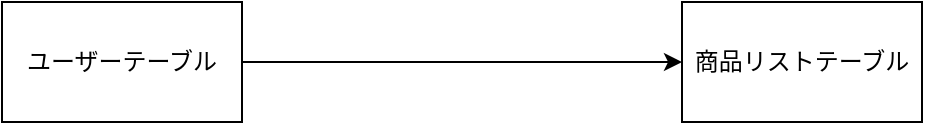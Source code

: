 <mxfile>
    <diagram id="nog9GfOFm20FTHGIinpg" name="ページ1">
        <mxGraphModel dx="927" dy="860" grid="1" gridSize="10" guides="1" tooltips="1" connect="1" arrows="1" fold="1" page="1" pageScale="1" pageWidth="827" pageHeight="1169" math="0" shadow="0">
            <root>
                <mxCell id="0"/>
                <mxCell id="1" parent="0"/>
                <mxCell id="77" style="edgeStyle=none;html=1;entryX=0;entryY=0.5;entryDx=0;entryDy=0;fontFamily=Helvetica;" edge="1" parent="1" source="74" target="75">
                    <mxGeometry relative="1" as="geometry"/>
                </mxCell>
                <mxCell id="74" value="ユーザーテーブル" style="rounded=0;whiteSpace=wrap;html=1;fontFamily=Helvetica;" vertex="1" parent="1">
                    <mxGeometry x="150" y="200" width="120" height="60" as="geometry"/>
                </mxCell>
                <mxCell id="75" value="商品リストテーブル" style="rounded=0;whiteSpace=wrap;html=1;fontFamily=Helvetica;" vertex="1" parent="1">
                    <mxGeometry x="490" y="200" width="120" height="60" as="geometry"/>
                </mxCell>
            </root>
        </mxGraphModel>
    </diagram>
</mxfile>